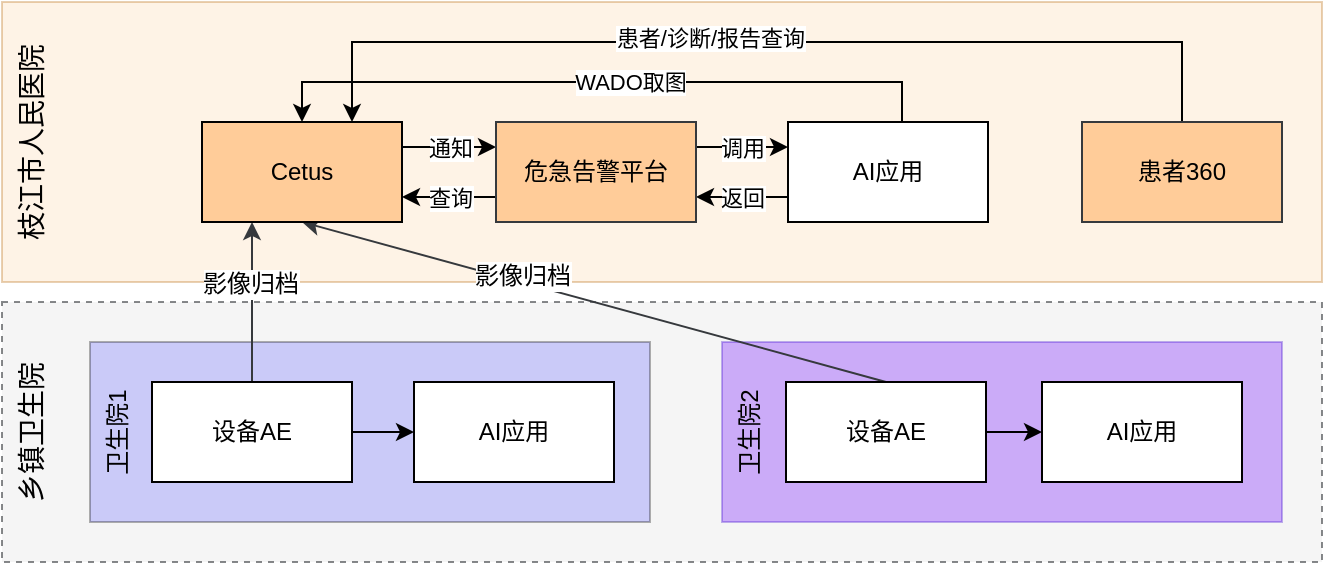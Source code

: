 <mxfile version="19.0.3" type="device"><diagram id="F9HyVHvMUxgOKzChUkeS" name="第 1 页"><mxGraphModel dx="942" dy="685" grid="1" gridSize="10" guides="1" tooltips="1" connect="1" arrows="1" fold="1" page="1" pageScale="1" pageWidth="1169" pageHeight="827" math="0" shadow="0"><root><mxCell id="0"/><mxCell id="1" parent="0"/><mxCell id="apodYYFnsmA6dT8eJ6ix-19" value="" style="rounded=0;whiteSpace=wrap;html=1;opacity=60;fillColor=#eeeeee;strokeColor=#36393d;dashed=1;" parent="1" vertex="1"><mxGeometry x="100" y="250" width="660" height="130" as="geometry"/></mxCell><mxCell id="apodYYFnsmA6dT8eJ6ix-33" value="" style="rounded=0;whiteSpace=wrap;html=1;fillColor=#6666FF;fontSize=14;opacity=30;gradientColor=none;shadow=0;glass=0;" parent="1" vertex="1"><mxGeometry x="144" y="270" width="280" height="90" as="geometry"/></mxCell><mxCell id="apodYYFnsmA6dT8eJ6ix-34" value="" style="rounded=0;whiteSpace=wrap;html=1;fillColor=#6a00ff;fontSize=14;opacity=30;strokeColor=#3700CC;fontColor=#ffffff;" parent="1" vertex="1"><mxGeometry x="460" y="270" width="280" height="90" as="geometry"/></mxCell><mxCell id="apodYYFnsmA6dT8eJ6ix-20" value="" style="rounded=0;whiteSpace=wrap;html=1;opacity=30;fillColor=#fad7ac;strokeColor=#b46504;" parent="1" vertex="1"><mxGeometry x="100" y="100" width="660" height="140" as="geometry"/></mxCell><mxCell id="apodYYFnsmA6dT8eJ6ix-9" style="rounded=0;orthogonalLoop=1;jettySize=auto;html=1;exitX=0.5;exitY=0;exitDx=0;exitDy=0;entryX=0.25;entryY=1;entryDx=0;entryDy=0;fillColor=#ffcc99;strokeColor=#36393d;" parent="1" source="apodYYFnsmA6dT8eJ6ix-1" target="apodYYFnsmA6dT8eJ6ix-6" edge="1"><mxGeometry relative="1" as="geometry"/></mxCell><mxCell id="apodYYFnsmA6dT8eJ6ix-44" value="影像归档" style="edgeLabel;html=1;align=center;verticalAlign=middle;resizable=0;points=[];fontSize=12;" parent="apodYYFnsmA6dT8eJ6ix-9" vertex="1" connectable="0"><mxGeometry x="0.221" y="1" relative="1" as="geometry"><mxPoint as="offset"/></mxGeometry></mxCell><mxCell id="apodYYFnsmA6dT8eJ6ix-38" style="edgeStyle=none;rounded=0;orthogonalLoop=1;jettySize=auto;html=1;exitX=1;exitY=0.5;exitDx=0;exitDy=0;fontSize=12;" parent="1" source="apodYYFnsmA6dT8eJ6ix-1" target="apodYYFnsmA6dT8eJ6ix-12" edge="1"><mxGeometry relative="1" as="geometry"/></mxCell><mxCell id="apodYYFnsmA6dT8eJ6ix-1" value="设备AE" style="rounded=0;whiteSpace=wrap;html=1;" parent="1" vertex="1"><mxGeometry x="175" y="290" width="100" height="50" as="geometry"/></mxCell><mxCell id="apodYYFnsmA6dT8eJ6ix-10" style="rounded=0;orthogonalLoop=1;jettySize=auto;html=1;exitX=0.5;exitY=0;exitDx=0;exitDy=0;entryX=0.5;entryY=1;entryDx=0;entryDy=0;fillColor=#ffcc99;strokeColor=#36393d;" parent="1" source="apodYYFnsmA6dT8eJ6ix-2" target="apodYYFnsmA6dT8eJ6ix-6" edge="1"><mxGeometry relative="1" as="geometry"/></mxCell><mxCell id="apodYYFnsmA6dT8eJ6ix-45" value="影像归档" style="edgeLabel;html=1;align=center;verticalAlign=middle;resizable=0;points=[];fontSize=12;" parent="apodYYFnsmA6dT8eJ6ix-10" vertex="1" connectable="0"><mxGeometry x="0.251" y="-3" relative="1" as="geometry"><mxPoint as="offset"/></mxGeometry></mxCell><mxCell id="apodYYFnsmA6dT8eJ6ix-17" style="edgeStyle=none;rounded=0;orthogonalLoop=1;jettySize=auto;html=1;exitX=0.5;exitY=1;exitDx=0;exitDy=0;entryX=0.5;entryY=0;entryDx=0;entryDy=0;" parent="1" edge="1"><mxGeometry relative="1" as="geometry"><mxPoint x="450" y="330" as="sourcePoint"/></mxGeometry></mxCell><mxCell id="wjSaIgIELiD83kKuhWGD-2" value="通知" style="edgeStyle=orthogonalEdgeStyle;rounded=0;orthogonalLoop=1;jettySize=auto;html=1;exitX=1;exitY=0.25;exitDx=0;exitDy=0;entryX=0;entryY=0.25;entryDx=0;entryDy=0;" edge="1" parent="1" source="apodYYFnsmA6dT8eJ6ix-6" target="lNygnXjWMXEXaCHYzi4d-2"><mxGeometry relative="1" as="geometry"/></mxCell><mxCell id="apodYYFnsmA6dT8eJ6ix-6" value="Cetus" style="rounded=0;whiteSpace=wrap;html=1;strokeColor=#000000;fillColor=#FFCC99;flipH=0;flipV=1;" parent="1" vertex="1"><mxGeometry x="200" y="160" width="100" height="50" as="geometry"/></mxCell><mxCell id="apodYYFnsmA6dT8eJ6ix-12" value="AI应用" style="rounded=0;whiteSpace=wrap;html=1;" parent="1" vertex="1"><mxGeometry x="306" y="290" width="100" height="50" as="geometry"/></mxCell><mxCell id="apodYYFnsmA6dT8eJ6ix-13" value="AI应用" style="rounded=0;whiteSpace=wrap;html=1;" parent="1" vertex="1"><mxGeometry x="620" y="290" width="100" height="50" as="geometry"/></mxCell><mxCell id="wjSaIgIELiD83kKuhWGD-4" value="WADO取图" style="edgeStyle=orthogonalEdgeStyle;rounded=0;orthogonalLoop=1;jettySize=auto;html=1;exitX=0.5;exitY=0;exitDx=0;exitDy=0;entryX=0.5;entryY=0;entryDx=0;entryDy=0;" edge="1" parent="1" source="apodYYFnsmA6dT8eJ6ix-25" target="apodYYFnsmA6dT8eJ6ix-6"><mxGeometry relative="1" as="geometry"><Array as="points"><mxPoint x="550" y="170"/><mxPoint x="550" y="140"/><mxPoint x="250" y="140"/></Array></mxGeometry></mxCell><mxCell id="wjSaIgIELiD83kKuhWGD-6" value="返回" style="edgeStyle=orthogonalEdgeStyle;rounded=0;orthogonalLoop=1;jettySize=auto;html=1;exitX=0;exitY=0.75;exitDx=0;exitDy=0;entryX=1;entryY=0.75;entryDx=0;entryDy=0;" edge="1" parent="1" source="apodYYFnsmA6dT8eJ6ix-25" target="lNygnXjWMXEXaCHYzi4d-2"><mxGeometry relative="1" as="geometry"/></mxCell><mxCell id="apodYYFnsmA6dT8eJ6ix-25" value="AI应用" style="rounded=0;whiteSpace=wrap;html=1;strokeColor=#000000;fillColor=#FFFFFF;flipH=0;flipV=1;" parent="1" vertex="1"><mxGeometry x="493" y="160" width="100" height="50" as="geometry"/></mxCell><mxCell id="apodYYFnsmA6dT8eJ6ix-27" value="乡镇卫生院" style="text;html=1;strokeColor=none;fillColor=none;align=center;verticalAlign=top;whiteSpace=wrap;rounded=0;opacity=60;horizontal=0;fontSize=14;" parent="1" vertex="1"><mxGeometry x="100" y="275" width="30" height="80" as="geometry"/></mxCell><mxCell id="apodYYFnsmA6dT8eJ6ix-28" value="枝江市人民医院" style="text;html=1;strokeColor=none;fillColor=none;align=center;verticalAlign=middle;whiteSpace=wrap;rounded=0;opacity=60;horizontal=0;fontSize=14;rotation=0;" parent="1" vertex="1"><mxGeometry x="100" y="120" width="30" height="100" as="geometry"/></mxCell><mxCell id="apodYYFnsmA6dT8eJ6ix-35" value="卫生院1" style="text;html=1;strokeColor=none;fillColor=none;align=center;verticalAlign=top;whiteSpace=wrap;rounded=0;opacity=60;horizontal=0;fontSize=12;" parent="1" vertex="1"><mxGeometry x="144" y="275" width="30" height="80" as="geometry"/></mxCell><mxCell id="apodYYFnsmA6dT8eJ6ix-36" value="卫生院2" style="text;html=1;strokeColor=none;fillColor=none;align=center;verticalAlign=top;whiteSpace=wrap;rounded=0;opacity=60;horizontal=0;fontSize=12;" parent="1" vertex="1"><mxGeometry x="460" y="275" width="30" height="80" as="geometry"/></mxCell><mxCell id="apodYYFnsmA6dT8eJ6ix-39" style="edgeStyle=none;rounded=0;orthogonalLoop=1;jettySize=auto;html=1;exitX=1;exitY=0.5;exitDx=0;exitDy=0;entryX=0;entryY=0.5;entryDx=0;entryDy=0;fontSize=12;" parent="1" source="apodYYFnsmA6dT8eJ6ix-2" target="apodYYFnsmA6dT8eJ6ix-13" edge="1"><mxGeometry relative="1" as="geometry"/></mxCell><mxCell id="apodYYFnsmA6dT8eJ6ix-2" value="设备AE" style="rounded=0;whiteSpace=wrap;html=1;" parent="1" vertex="1"><mxGeometry x="492" y="290" width="100" height="50" as="geometry"/></mxCell><mxCell id="wjSaIgIELiD83kKuhWGD-3" value="调用" style="edgeStyle=orthogonalEdgeStyle;rounded=0;orthogonalLoop=1;jettySize=auto;html=1;exitX=1;exitY=0.25;exitDx=0;exitDy=0;entryX=0;entryY=0.25;entryDx=0;entryDy=0;" edge="1" parent="1" source="lNygnXjWMXEXaCHYzi4d-2" target="apodYYFnsmA6dT8eJ6ix-25"><mxGeometry relative="1" as="geometry"/></mxCell><mxCell id="wjSaIgIELiD83kKuhWGD-7" value="查询" style="edgeStyle=orthogonalEdgeStyle;rounded=0;orthogonalLoop=1;jettySize=auto;html=1;exitX=0;exitY=0.75;exitDx=0;exitDy=0;entryX=1;entryY=0.75;entryDx=0;entryDy=0;" edge="1" parent="1" source="lNygnXjWMXEXaCHYzi4d-2" target="apodYYFnsmA6dT8eJ6ix-6"><mxGeometry relative="1" as="geometry"/></mxCell><mxCell id="lNygnXjWMXEXaCHYzi4d-2" value="危急告警平台" style="rounded=0;whiteSpace=wrap;html=1;strokeColor=#36393d;fillColor=#ffcc99;flipH=0;flipV=1;" parent="1" vertex="1"><mxGeometry x="347" y="160" width="100" height="50" as="geometry"/></mxCell><mxCell id="w20lqS840aeJLRiiixS7-5" style="edgeStyle=orthogonalEdgeStyle;rounded=0;orthogonalLoop=1;jettySize=auto;html=1;exitX=0.5;exitY=0;exitDx=0;exitDy=0;entryX=0.75;entryY=0;entryDx=0;entryDy=0;" parent="1" source="w20lqS840aeJLRiiixS7-4" target="apodYYFnsmA6dT8eJ6ix-6" edge="1"><mxGeometry relative="1" as="geometry"><Array as="points"><mxPoint x="690" y="120"/><mxPoint x="275" y="120"/></Array></mxGeometry></mxCell><mxCell id="w20lqS840aeJLRiiixS7-6" value="患者/诊断/报告查询" style="edgeLabel;html=1;align=center;verticalAlign=middle;resizable=0;points=[];" parent="w20lqS840aeJLRiiixS7-5" vertex="1" connectable="0"><mxGeometry x="0.118" y="-2" relative="1" as="geometry"><mxPoint as="offset"/></mxGeometry></mxCell><mxCell id="w20lqS840aeJLRiiixS7-4" value="患者360" style="rounded=0;whiteSpace=wrap;html=1;strokeColor=#36393d;fillColor=#ffcc99;flipH=0;flipV=1;" parent="1" vertex="1"><mxGeometry x="640" y="160" width="100" height="50" as="geometry"/></mxCell></root></mxGraphModel></diagram></mxfile>